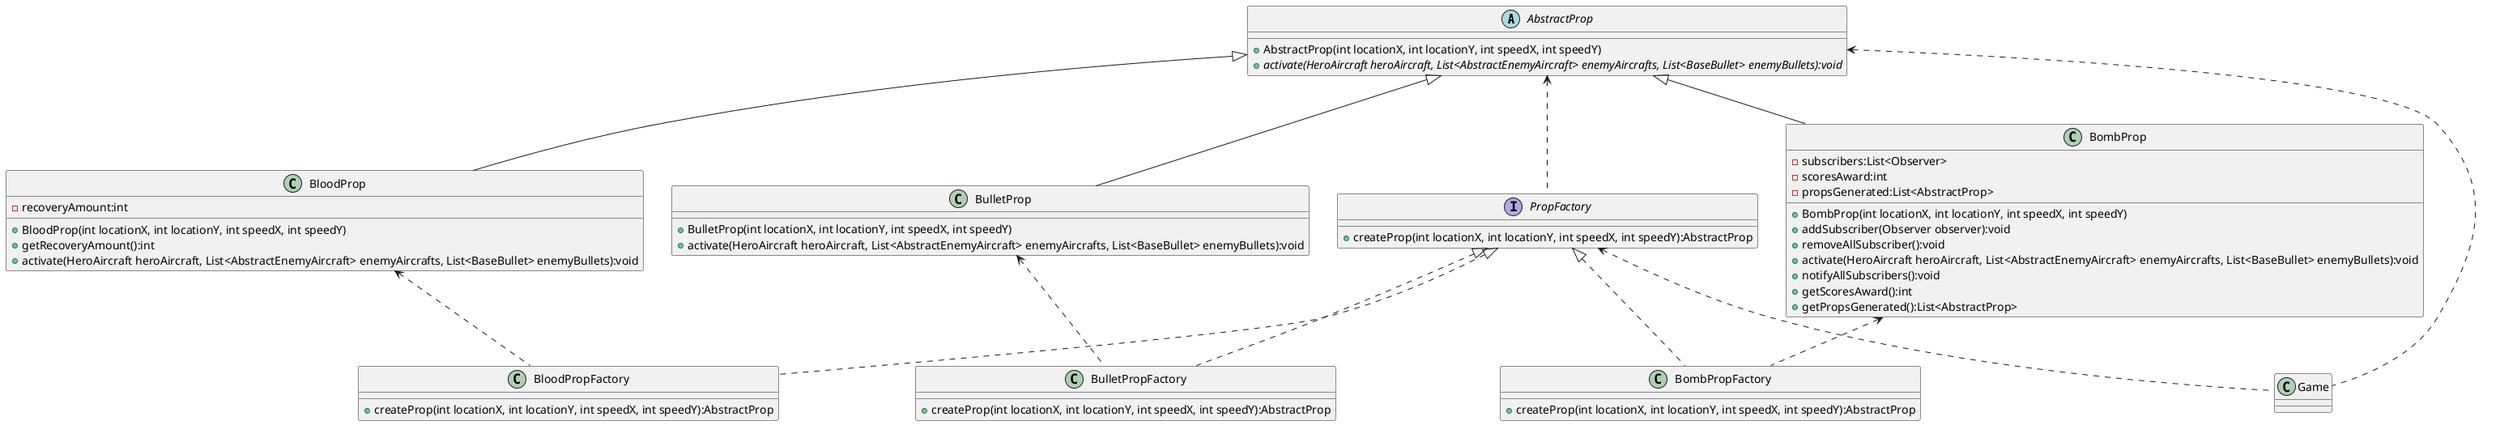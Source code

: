 @startuml
'https://plantuml.com/class-diagram
'工厂模式创建道具 uml类图


AbstractProp <|-- BloodProp
AbstractProp <|-- BulletProp
AbstractProp <|-- BombProp


abstract class AbstractProp{
    + AbstractProp(int locationX, int locationY, int speedX, int speedY)
    + {abstract} activate(HeroAircraft heroAircraft, List<AbstractEnemyAircraft> enemyAircrafts, List<BaseBullet> enemyBullets):void
}


class BloodProp {
    - recoveryAmount:int
    + BloodProp(int locationX, int locationY, int speedX, int speedY)
    + getRecoveryAmount():int
    + activate(HeroAircraft heroAircraft, List<AbstractEnemyAircraft> enemyAircrafts, List<BaseBullet> enemyBullets):void
}

class BombProp {
    - subscribers:List<Observer>
    - scoresAward:int
    - propsGenerated:List<AbstractProp>
    + BombProp(int locationX, int locationY, int speedX, int speedY)
    + addSubscriber(Observer observer):void
    + removeAllSubscriber():void
    + activate(HeroAircraft heroAircraft, List<AbstractEnemyAircraft> enemyAircrafts, List<BaseBullet> enemyBullets):void
    + notifyAllSubscribers():void
    + getScoresAward():int
    + getPropsGenerated():List<AbstractProp>
}

class BulletProp {
    + BulletProp(int locationX, int locationY, int speedX, int speedY)
    + activate(HeroAircraft heroAircraft, List<AbstractEnemyAircraft> enemyAircrafts, List<BaseBullet> enemyBullets):void

}

interface PropFactory
{
    + createProp(int locationX, int locationY, int speedX, int speedY):AbstractProp
}

class BulletPropFactory
{
    + createProp(int locationX, int locationY, int speedX, int speedY):AbstractProp
}

class BombPropFactory
{
    + createProp(int locationX, int locationY, int speedX, int speedY):AbstractProp
}


class BloodPropFactory
{
    + createProp(int locationX, int locationY, int speedX, int speedY):AbstractProp
}

PropFactory <|.. BulletPropFactory
PropFactory <|.. BombPropFactory
PropFactory <|.. BloodPropFactory

BloodProp <.. BloodPropFactory
BulletProp <.. BulletPropFactory
BombProp <.. BombPropFactory

PropFactory <.. Game
AbstractProp <.. Game
AbstractProp <.. PropFactory


@enduml